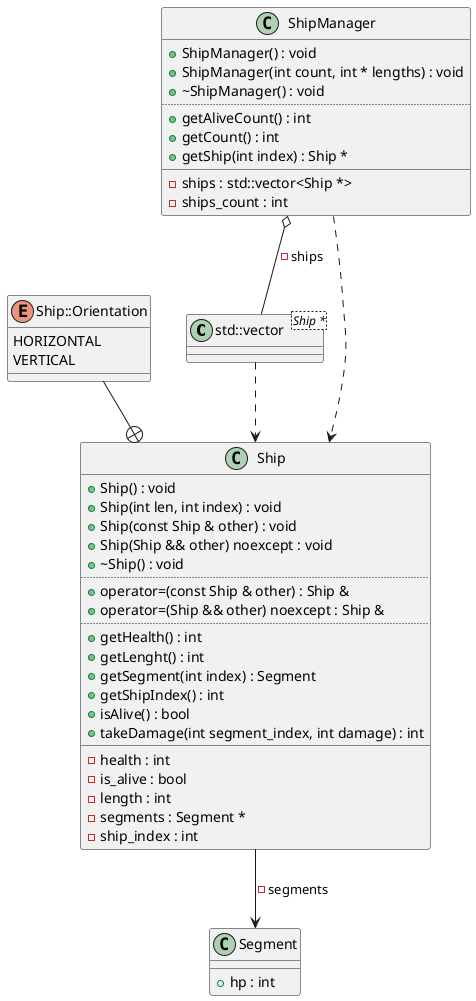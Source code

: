 @startuml
class "std::vector<Ship *>" as C_0007462257846685508834
class C_0007462257846685508834 {
__
}
class "Segment" as C_0004224949386065029667
class C_0004224949386065029667 {
__
+hp : int
}
class "Ship" as C_0014529657433315016423
class C_0014529657433315016423 {
+Ship() : void
+Ship(int len, int index) : void
+Ship(const Ship & other) : void
+Ship(Ship && other) noexcept : void
+~Ship() : void
..
+operator=(const Ship & other) : Ship &
+operator=(Ship && other) noexcept : Ship &
..
+getHealth() : int
+getLenght() : int
+getSegment(int index) : Segment
+getShipIndex() : int
+isAlive() : bool
+takeDamage(int segment_index, int damage) : int
__
-health : int
-is_alive : bool
-length : int
-segments : Segment *
-ship_index : int
}
enum "Ship::Orientation" as C_0015200704647938469073
enum C_0015200704647938469073 {
HORIZONTAL
VERTICAL
}
class "ShipManager" as C_0017499122254539489506
class C_0017499122254539489506 {
+ShipManager() : void
+ShipManager(int count, int * lengths) : void
+~ShipManager() : void
..
+getAliveCount() : int
+getCount() : int
+getShip(int index) : Ship *
__
-ships : std::vector<Ship *>
-ships_count : int
}
C_0007462257846685508834 ..> C_0014529657433315016423
C_0014529657433315016423 --> C_0004224949386065029667 : -segments
C_0015200704647938469073 --+ C_0014529657433315016423
C_0017499122254539489506 ..> C_0014529657433315016423
C_0017499122254539489506 o-- C_0007462257846685508834 : -ships

'Generated with clang-uml, version 0.5.5
'LLVM version clang version 18.1.8
@enduml
